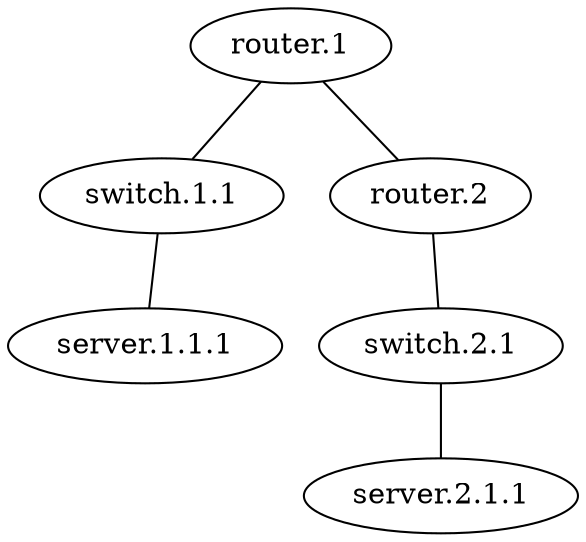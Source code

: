 graph vx {
"router.1" [function="leaf" vagrant="eth1" os="hashicorp/bionic64" version="1.0.282" memory="500" config="./helper_scripts/config_production_switch.sh" ] 
"switch.1.1" [function="leaf" vagrant="eth1" os="hashicorp/bionic64" version="1.0.282" memory="500" config="./helper_scripts/config_production_switch.sh" ] 
"server.1.1.1" [function="leaf" vagrant="eth1" os="hashicorp/bionic64" version="1.0.282" memory="500" config="./helper_scripts/config_production_switch.sh" ] 
"router.2" [function="leaf" vagrant="eth1" os="hashicorp/bionic64" version="1.0.282" memory="500" config="./helper_scripts/config_production_switch.sh" ] 
"switch.2.1" [function="leaf" vagrant="eth1" os="hashicorp/bionic64" version="1.0.282" memory="500" config="./helper_scripts/config_production_switch.sh" ] 
"server.2.1.1" [function="leaf" vagrant="eth1" os="hashicorp/bionic64" version="1.0.282" memory="500" config="./helper_scripts/config_production_switch.sh" ] 
"router.1":"eth1" -- "switch.1.1":"eth50"
"switch.1.1":"eth1" -- "server.1.1.1":"eth50"

"router.2":"eth1" -- "switch.2.1":"eth50"
"switch.2.1":"eth1" -- "server.2.1.1":"eth50"


"router.1":"eth50" -- "router.2":"eth49"

}